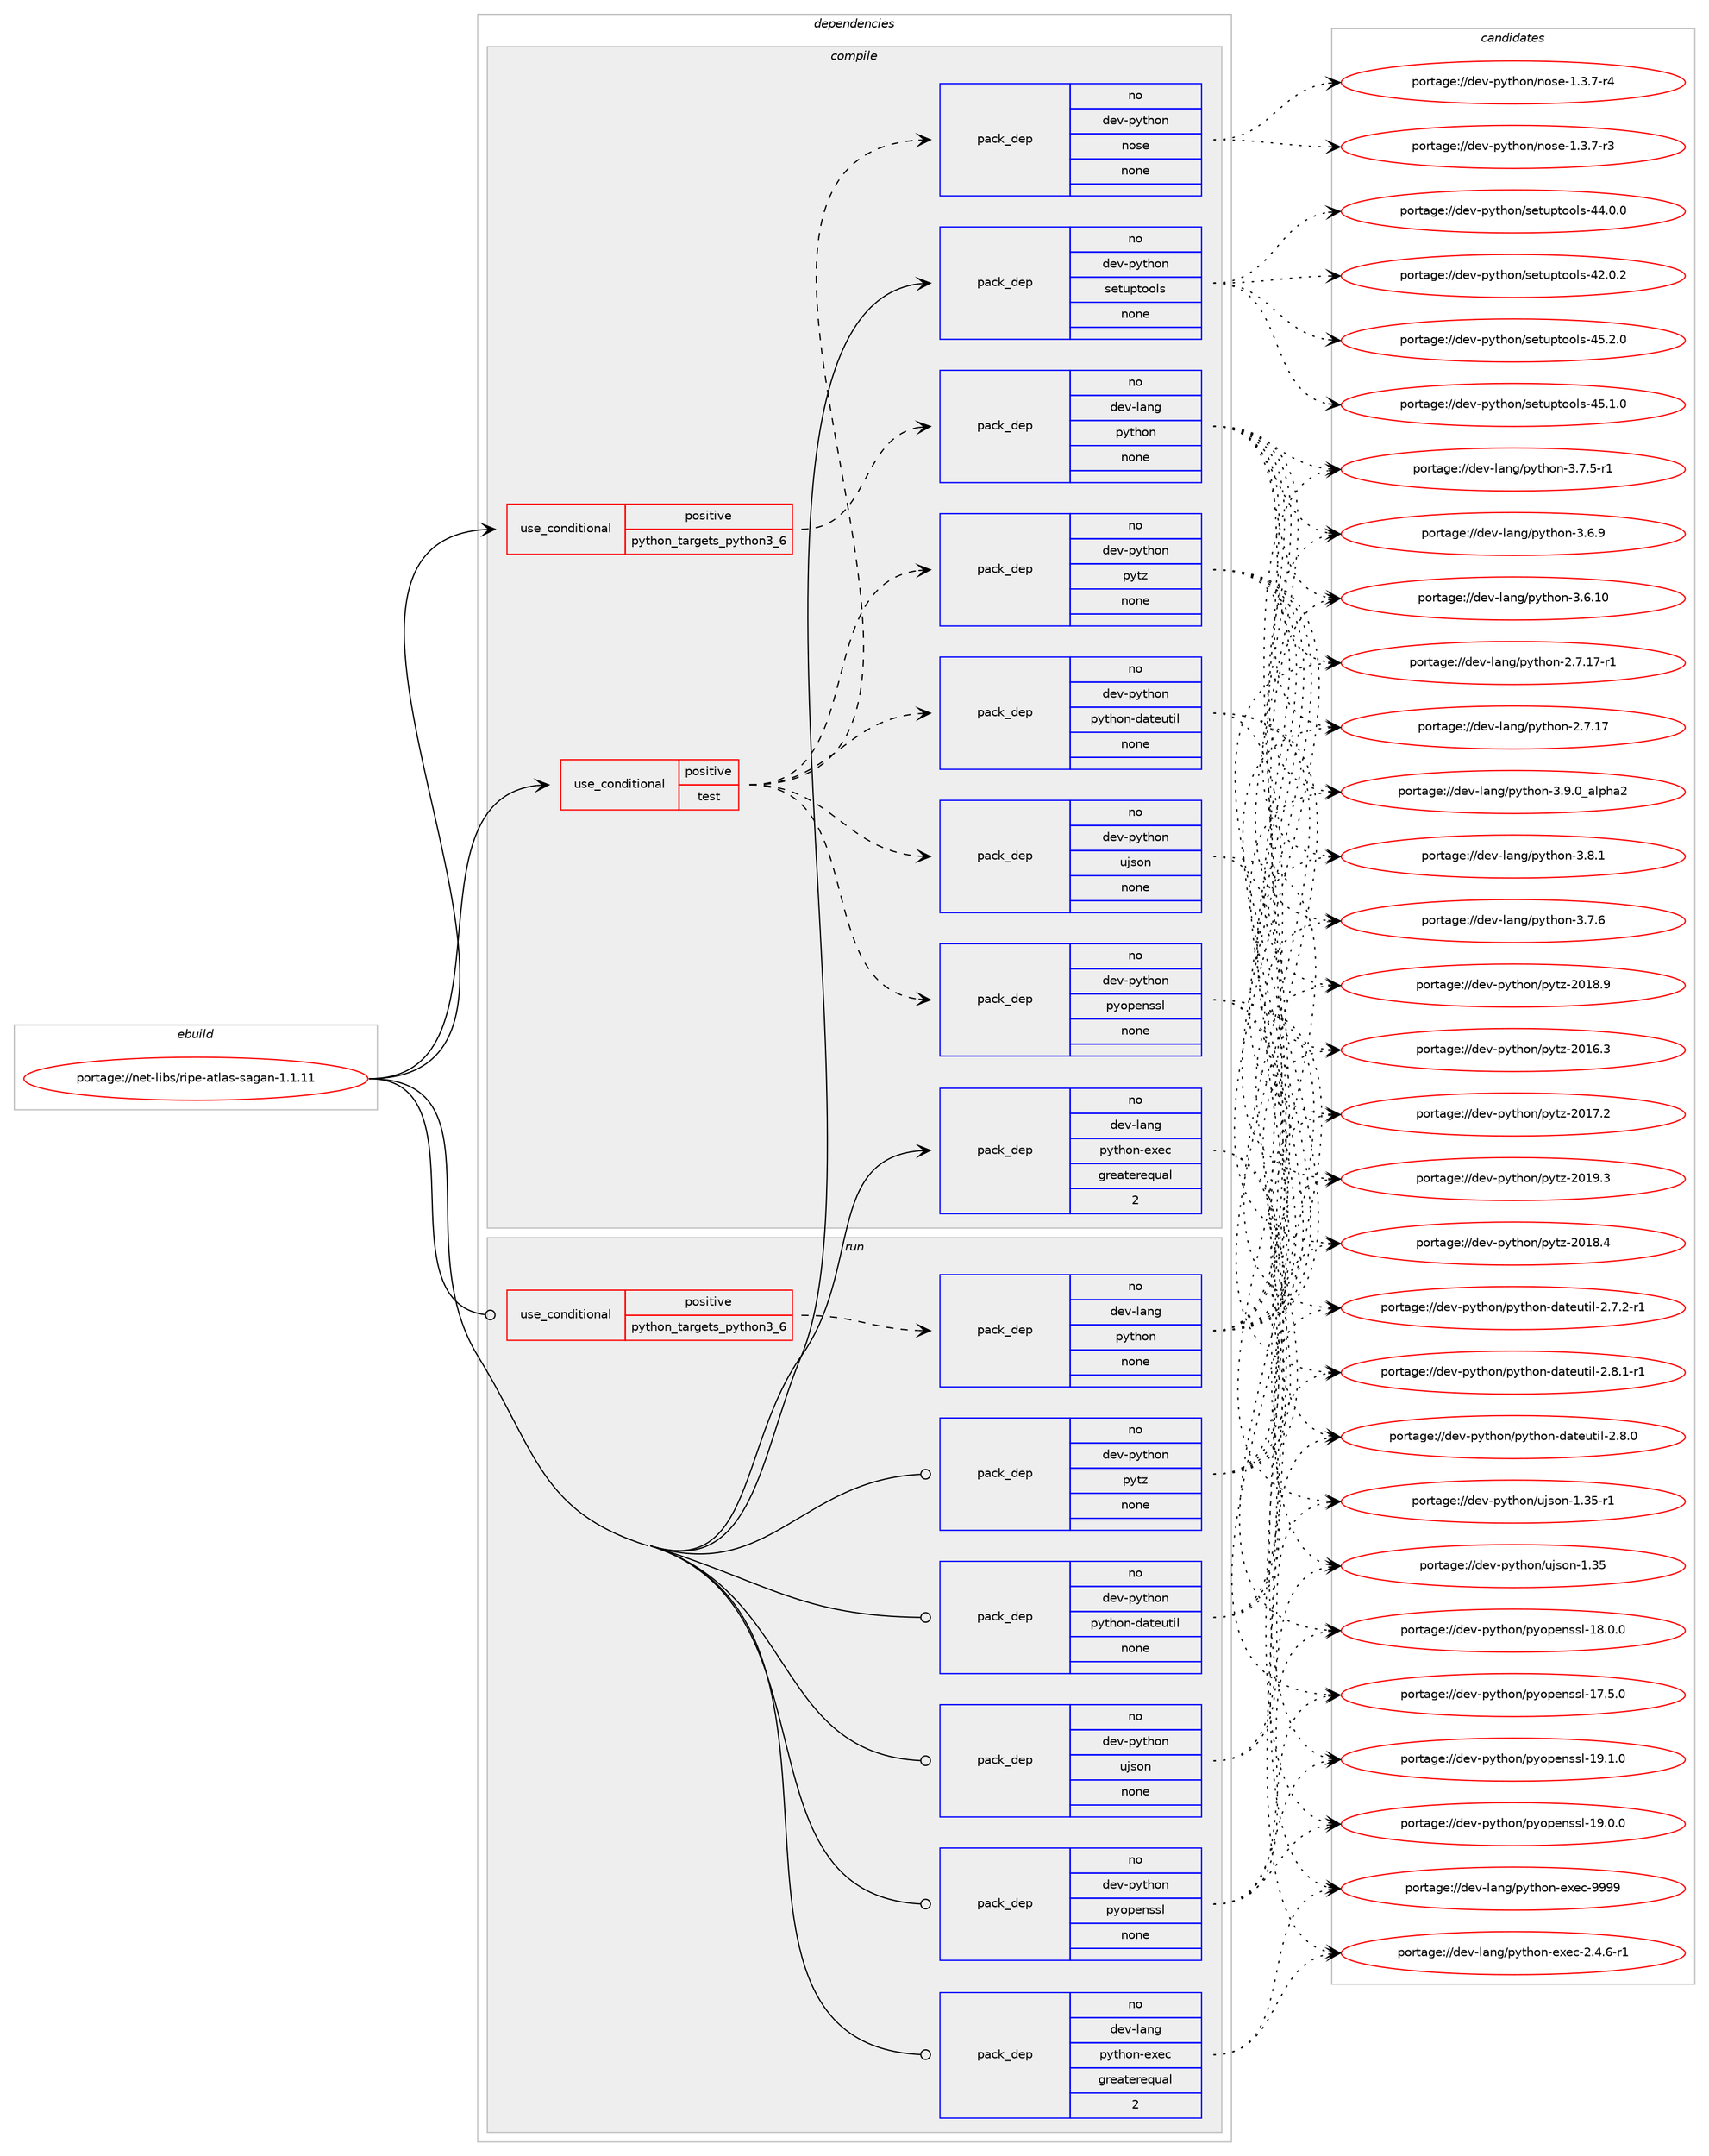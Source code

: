 digraph prolog {

# *************
# Graph options
# *************

newrank=true;
concentrate=true;
compound=true;
graph [rankdir=LR,fontname=Helvetica,fontsize=10,ranksep=1.5];#, ranksep=2.5, nodesep=0.2];
edge  [arrowhead=vee];
node  [fontname=Helvetica,fontsize=10];

# **********
# The ebuild
# **********

subgraph cluster_leftcol {
color=gray;
rank=same;
label=<<i>ebuild</i>>;
id [label="portage://net-libs/ripe-atlas-sagan-1.1.11", color=red, width=4, href="../net-libs/ripe-atlas-sagan-1.1.11.svg"];
}

# ****************
# The dependencies
# ****************

subgraph cluster_midcol {
color=gray;
label=<<i>dependencies</i>>;
subgraph cluster_compile {
fillcolor="#eeeeee";
style=filled;
label=<<i>compile</i>>;
subgraph cond28025 {
dependency132061 [label=<<TABLE BORDER="0" CELLBORDER="1" CELLSPACING="0" CELLPADDING="4"><TR><TD ROWSPAN="3" CELLPADDING="10">use_conditional</TD></TR><TR><TD>positive</TD></TR><TR><TD>python_targets_python3_6</TD></TR></TABLE>>, shape=none, color=red];
subgraph pack101834 {
dependency132062 [label=<<TABLE BORDER="0" CELLBORDER="1" CELLSPACING="0" CELLPADDING="4" WIDTH="220"><TR><TD ROWSPAN="6" CELLPADDING="30">pack_dep</TD></TR><TR><TD WIDTH="110">no</TD></TR><TR><TD>dev-lang</TD></TR><TR><TD>python</TD></TR><TR><TD>none</TD></TR><TR><TD></TD></TR></TABLE>>, shape=none, color=blue];
}
dependency132061:e -> dependency132062:w [weight=20,style="dashed",arrowhead="vee"];
}
id:e -> dependency132061:w [weight=20,style="solid",arrowhead="vee"];
subgraph cond28026 {
dependency132063 [label=<<TABLE BORDER="0" CELLBORDER="1" CELLSPACING="0" CELLPADDING="4"><TR><TD ROWSPAN="3" CELLPADDING="10">use_conditional</TD></TR><TR><TD>positive</TD></TR><TR><TD>test</TD></TR></TABLE>>, shape=none, color=red];
subgraph pack101835 {
dependency132064 [label=<<TABLE BORDER="0" CELLBORDER="1" CELLSPACING="0" CELLPADDING="4" WIDTH="220"><TR><TD ROWSPAN="6" CELLPADDING="30">pack_dep</TD></TR><TR><TD WIDTH="110">no</TD></TR><TR><TD>dev-python</TD></TR><TR><TD>python-dateutil</TD></TR><TR><TD>none</TD></TR><TR><TD></TD></TR></TABLE>>, shape=none, color=blue];
}
dependency132063:e -> dependency132064:w [weight=20,style="dashed",arrowhead="vee"];
subgraph pack101836 {
dependency132065 [label=<<TABLE BORDER="0" CELLBORDER="1" CELLSPACING="0" CELLPADDING="4" WIDTH="220"><TR><TD ROWSPAN="6" CELLPADDING="30">pack_dep</TD></TR><TR><TD WIDTH="110">no</TD></TR><TR><TD>dev-python</TD></TR><TR><TD>pytz</TD></TR><TR><TD>none</TD></TR><TR><TD></TD></TR></TABLE>>, shape=none, color=blue];
}
dependency132063:e -> dependency132065:w [weight=20,style="dashed",arrowhead="vee"];
subgraph pack101837 {
dependency132066 [label=<<TABLE BORDER="0" CELLBORDER="1" CELLSPACING="0" CELLPADDING="4" WIDTH="220"><TR><TD ROWSPAN="6" CELLPADDING="30">pack_dep</TD></TR><TR><TD WIDTH="110">no</TD></TR><TR><TD>dev-python</TD></TR><TR><TD>pyopenssl</TD></TR><TR><TD>none</TD></TR><TR><TD></TD></TR></TABLE>>, shape=none, color=blue];
}
dependency132063:e -> dependency132066:w [weight=20,style="dashed",arrowhead="vee"];
subgraph pack101838 {
dependency132067 [label=<<TABLE BORDER="0" CELLBORDER="1" CELLSPACING="0" CELLPADDING="4" WIDTH="220"><TR><TD ROWSPAN="6" CELLPADDING="30">pack_dep</TD></TR><TR><TD WIDTH="110">no</TD></TR><TR><TD>dev-python</TD></TR><TR><TD>ujson</TD></TR><TR><TD>none</TD></TR><TR><TD></TD></TR></TABLE>>, shape=none, color=blue];
}
dependency132063:e -> dependency132067:w [weight=20,style="dashed",arrowhead="vee"];
subgraph pack101839 {
dependency132068 [label=<<TABLE BORDER="0" CELLBORDER="1" CELLSPACING="0" CELLPADDING="4" WIDTH="220"><TR><TD ROWSPAN="6" CELLPADDING="30">pack_dep</TD></TR><TR><TD WIDTH="110">no</TD></TR><TR><TD>dev-python</TD></TR><TR><TD>nose</TD></TR><TR><TD>none</TD></TR><TR><TD></TD></TR></TABLE>>, shape=none, color=blue];
}
dependency132063:e -> dependency132068:w [weight=20,style="dashed",arrowhead="vee"];
}
id:e -> dependency132063:w [weight=20,style="solid",arrowhead="vee"];
subgraph pack101840 {
dependency132069 [label=<<TABLE BORDER="0" CELLBORDER="1" CELLSPACING="0" CELLPADDING="4" WIDTH="220"><TR><TD ROWSPAN="6" CELLPADDING="30">pack_dep</TD></TR><TR><TD WIDTH="110">no</TD></TR><TR><TD>dev-lang</TD></TR><TR><TD>python-exec</TD></TR><TR><TD>greaterequal</TD></TR><TR><TD>2</TD></TR></TABLE>>, shape=none, color=blue];
}
id:e -> dependency132069:w [weight=20,style="solid",arrowhead="vee"];
subgraph pack101841 {
dependency132070 [label=<<TABLE BORDER="0" CELLBORDER="1" CELLSPACING="0" CELLPADDING="4" WIDTH="220"><TR><TD ROWSPAN="6" CELLPADDING="30">pack_dep</TD></TR><TR><TD WIDTH="110">no</TD></TR><TR><TD>dev-python</TD></TR><TR><TD>setuptools</TD></TR><TR><TD>none</TD></TR><TR><TD></TD></TR></TABLE>>, shape=none, color=blue];
}
id:e -> dependency132070:w [weight=20,style="solid",arrowhead="vee"];
}
subgraph cluster_compileandrun {
fillcolor="#eeeeee";
style=filled;
label=<<i>compile and run</i>>;
}
subgraph cluster_run {
fillcolor="#eeeeee";
style=filled;
label=<<i>run</i>>;
subgraph cond28027 {
dependency132071 [label=<<TABLE BORDER="0" CELLBORDER="1" CELLSPACING="0" CELLPADDING="4"><TR><TD ROWSPAN="3" CELLPADDING="10">use_conditional</TD></TR><TR><TD>positive</TD></TR><TR><TD>python_targets_python3_6</TD></TR></TABLE>>, shape=none, color=red];
subgraph pack101842 {
dependency132072 [label=<<TABLE BORDER="0" CELLBORDER="1" CELLSPACING="0" CELLPADDING="4" WIDTH="220"><TR><TD ROWSPAN="6" CELLPADDING="30">pack_dep</TD></TR><TR><TD WIDTH="110">no</TD></TR><TR><TD>dev-lang</TD></TR><TR><TD>python</TD></TR><TR><TD>none</TD></TR><TR><TD></TD></TR></TABLE>>, shape=none, color=blue];
}
dependency132071:e -> dependency132072:w [weight=20,style="dashed",arrowhead="vee"];
}
id:e -> dependency132071:w [weight=20,style="solid",arrowhead="odot"];
subgraph pack101843 {
dependency132073 [label=<<TABLE BORDER="0" CELLBORDER="1" CELLSPACING="0" CELLPADDING="4" WIDTH="220"><TR><TD ROWSPAN="6" CELLPADDING="30">pack_dep</TD></TR><TR><TD WIDTH="110">no</TD></TR><TR><TD>dev-lang</TD></TR><TR><TD>python-exec</TD></TR><TR><TD>greaterequal</TD></TR><TR><TD>2</TD></TR></TABLE>>, shape=none, color=blue];
}
id:e -> dependency132073:w [weight=20,style="solid",arrowhead="odot"];
subgraph pack101844 {
dependency132074 [label=<<TABLE BORDER="0" CELLBORDER="1" CELLSPACING="0" CELLPADDING="4" WIDTH="220"><TR><TD ROWSPAN="6" CELLPADDING="30">pack_dep</TD></TR><TR><TD WIDTH="110">no</TD></TR><TR><TD>dev-python</TD></TR><TR><TD>pyopenssl</TD></TR><TR><TD>none</TD></TR><TR><TD></TD></TR></TABLE>>, shape=none, color=blue];
}
id:e -> dependency132074:w [weight=20,style="solid",arrowhead="odot"];
subgraph pack101845 {
dependency132075 [label=<<TABLE BORDER="0" CELLBORDER="1" CELLSPACING="0" CELLPADDING="4" WIDTH="220"><TR><TD ROWSPAN="6" CELLPADDING="30">pack_dep</TD></TR><TR><TD WIDTH="110">no</TD></TR><TR><TD>dev-python</TD></TR><TR><TD>python-dateutil</TD></TR><TR><TD>none</TD></TR><TR><TD></TD></TR></TABLE>>, shape=none, color=blue];
}
id:e -> dependency132075:w [weight=20,style="solid",arrowhead="odot"];
subgraph pack101846 {
dependency132076 [label=<<TABLE BORDER="0" CELLBORDER="1" CELLSPACING="0" CELLPADDING="4" WIDTH="220"><TR><TD ROWSPAN="6" CELLPADDING="30">pack_dep</TD></TR><TR><TD WIDTH="110">no</TD></TR><TR><TD>dev-python</TD></TR><TR><TD>pytz</TD></TR><TR><TD>none</TD></TR><TR><TD></TD></TR></TABLE>>, shape=none, color=blue];
}
id:e -> dependency132076:w [weight=20,style="solid",arrowhead="odot"];
subgraph pack101847 {
dependency132077 [label=<<TABLE BORDER="0" CELLBORDER="1" CELLSPACING="0" CELLPADDING="4" WIDTH="220"><TR><TD ROWSPAN="6" CELLPADDING="30">pack_dep</TD></TR><TR><TD WIDTH="110">no</TD></TR><TR><TD>dev-python</TD></TR><TR><TD>ujson</TD></TR><TR><TD>none</TD></TR><TR><TD></TD></TR></TABLE>>, shape=none, color=blue];
}
id:e -> dependency132077:w [weight=20,style="solid",arrowhead="odot"];
}
}

# **************
# The candidates
# **************

subgraph cluster_choices {
rank=same;
color=gray;
label=<<i>candidates</i>>;

subgraph choice101834 {
color=black;
nodesep=1;
choice10010111845108971101034711212111610411111045514657464895971081121049750 [label="portage://dev-lang/python-3.9.0_alpha2", color=red, width=4,href="../dev-lang/python-3.9.0_alpha2.svg"];
choice100101118451089711010347112121116104111110455146564649 [label="portage://dev-lang/python-3.8.1", color=red, width=4,href="../dev-lang/python-3.8.1.svg"];
choice100101118451089711010347112121116104111110455146554654 [label="portage://dev-lang/python-3.7.6", color=red, width=4,href="../dev-lang/python-3.7.6.svg"];
choice1001011184510897110103471121211161041111104551465546534511449 [label="portage://dev-lang/python-3.7.5-r1", color=red, width=4,href="../dev-lang/python-3.7.5-r1.svg"];
choice100101118451089711010347112121116104111110455146544657 [label="portage://dev-lang/python-3.6.9", color=red, width=4,href="../dev-lang/python-3.6.9.svg"];
choice10010111845108971101034711212111610411111045514654464948 [label="portage://dev-lang/python-3.6.10", color=red, width=4,href="../dev-lang/python-3.6.10.svg"];
choice100101118451089711010347112121116104111110455046554649554511449 [label="portage://dev-lang/python-2.7.17-r1", color=red, width=4,href="../dev-lang/python-2.7.17-r1.svg"];
choice10010111845108971101034711212111610411111045504655464955 [label="portage://dev-lang/python-2.7.17", color=red, width=4,href="../dev-lang/python-2.7.17.svg"];
dependency132062:e -> choice10010111845108971101034711212111610411111045514657464895971081121049750:w [style=dotted,weight="100"];
dependency132062:e -> choice100101118451089711010347112121116104111110455146564649:w [style=dotted,weight="100"];
dependency132062:e -> choice100101118451089711010347112121116104111110455146554654:w [style=dotted,weight="100"];
dependency132062:e -> choice1001011184510897110103471121211161041111104551465546534511449:w [style=dotted,weight="100"];
dependency132062:e -> choice100101118451089711010347112121116104111110455146544657:w [style=dotted,weight="100"];
dependency132062:e -> choice10010111845108971101034711212111610411111045514654464948:w [style=dotted,weight="100"];
dependency132062:e -> choice100101118451089711010347112121116104111110455046554649554511449:w [style=dotted,weight="100"];
dependency132062:e -> choice10010111845108971101034711212111610411111045504655464955:w [style=dotted,weight="100"];
}
subgraph choice101835 {
color=black;
nodesep=1;
choice100101118451121211161041111104711212111610411111045100971161011171161051084550465646494511449 [label="portage://dev-python/python-dateutil-2.8.1-r1", color=red, width=4,href="../dev-python/python-dateutil-2.8.1-r1.svg"];
choice10010111845112121116104111110471121211161041111104510097116101117116105108455046564648 [label="portage://dev-python/python-dateutil-2.8.0", color=red, width=4,href="../dev-python/python-dateutil-2.8.0.svg"];
choice100101118451121211161041111104711212111610411111045100971161011171161051084550465546504511449 [label="portage://dev-python/python-dateutil-2.7.2-r1", color=red, width=4,href="../dev-python/python-dateutil-2.7.2-r1.svg"];
dependency132064:e -> choice100101118451121211161041111104711212111610411111045100971161011171161051084550465646494511449:w [style=dotted,weight="100"];
dependency132064:e -> choice10010111845112121116104111110471121211161041111104510097116101117116105108455046564648:w [style=dotted,weight="100"];
dependency132064:e -> choice100101118451121211161041111104711212111610411111045100971161011171161051084550465546504511449:w [style=dotted,weight="100"];
}
subgraph choice101836 {
color=black;
nodesep=1;
choice100101118451121211161041111104711212111612245504849574651 [label="portage://dev-python/pytz-2019.3", color=red, width=4,href="../dev-python/pytz-2019.3.svg"];
choice100101118451121211161041111104711212111612245504849564657 [label="portage://dev-python/pytz-2018.9", color=red, width=4,href="../dev-python/pytz-2018.9.svg"];
choice100101118451121211161041111104711212111612245504849564652 [label="portage://dev-python/pytz-2018.4", color=red, width=4,href="../dev-python/pytz-2018.4.svg"];
choice100101118451121211161041111104711212111612245504849554650 [label="portage://dev-python/pytz-2017.2", color=red, width=4,href="../dev-python/pytz-2017.2.svg"];
choice100101118451121211161041111104711212111612245504849544651 [label="portage://dev-python/pytz-2016.3", color=red, width=4,href="../dev-python/pytz-2016.3.svg"];
dependency132065:e -> choice100101118451121211161041111104711212111612245504849574651:w [style=dotted,weight="100"];
dependency132065:e -> choice100101118451121211161041111104711212111612245504849564657:w [style=dotted,weight="100"];
dependency132065:e -> choice100101118451121211161041111104711212111612245504849564652:w [style=dotted,weight="100"];
dependency132065:e -> choice100101118451121211161041111104711212111612245504849554650:w [style=dotted,weight="100"];
dependency132065:e -> choice100101118451121211161041111104711212111612245504849544651:w [style=dotted,weight="100"];
}
subgraph choice101837 {
color=black;
nodesep=1;
choice100101118451121211161041111104711212111111210111011511510845495746494648 [label="portage://dev-python/pyopenssl-19.1.0", color=red, width=4,href="../dev-python/pyopenssl-19.1.0.svg"];
choice100101118451121211161041111104711212111111210111011511510845495746484648 [label="portage://dev-python/pyopenssl-19.0.0", color=red, width=4,href="../dev-python/pyopenssl-19.0.0.svg"];
choice100101118451121211161041111104711212111111210111011511510845495646484648 [label="portage://dev-python/pyopenssl-18.0.0", color=red, width=4,href="../dev-python/pyopenssl-18.0.0.svg"];
choice100101118451121211161041111104711212111111210111011511510845495546534648 [label="portage://dev-python/pyopenssl-17.5.0", color=red, width=4,href="../dev-python/pyopenssl-17.5.0.svg"];
dependency132066:e -> choice100101118451121211161041111104711212111111210111011511510845495746494648:w [style=dotted,weight="100"];
dependency132066:e -> choice100101118451121211161041111104711212111111210111011511510845495746484648:w [style=dotted,weight="100"];
dependency132066:e -> choice100101118451121211161041111104711212111111210111011511510845495646484648:w [style=dotted,weight="100"];
dependency132066:e -> choice100101118451121211161041111104711212111111210111011511510845495546534648:w [style=dotted,weight="100"];
}
subgraph choice101838 {
color=black;
nodesep=1;
choice100101118451121211161041111104711710611511111045494651534511449 [label="portage://dev-python/ujson-1.35-r1", color=red, width=4,href="../dev-python/ujson-1.35-r1.svg"];
choice10010111845112121116104111110471171061151111104549465153 [label="portage://dev-python/ujson-1.35", color=red, width=4,href="../dev-python/ujson-1.35.svg"];
dependency132067:e -> choice100101118451121211161041111104711710611511111045494651534511449:w [style=dotted,weight="100"];
dependency132067:e -> choice10010111845112121116104111110471171061151111104549465153:w [style=dotted,weight="100"];
}
subgraph choice101839 {
color=black;
nodesep=1;
choice10010111845112121116104111110471101111151014549465146554511452 [label="portage://dev-python/nose-1.3.7-r4", color=red, width=4,href="../dev-python/nose-1.3.7-r4.svg"];
choice10010111845112121116104111110471101111151014549465146554511451 [label="portage://dev-python/nose-1.3.7-r3", color=red, width=4,href="../dev-python/nose-1.3.7-r3.svg"];
dependency132068:e -> choice10010111845112121116104111110471101111151014549465146554511452:w [style=dotted,weight="100"];
dependency132068:e -> choice10010111845112121116104111110471101111151014549465146554511451:w [style=dotted,weight="100"];
}
subgraph choice101840 {
color=black;
nodesep=1;
choice10010111845108971101034711212111610411111045101120101994557575757 [label="portage://dev-lang/python-exec-9999", color=red, width=4,href="../dev-lang/python-exec-9999.svg"];
choice10010111845108971101034711212111610411111045101120101994550465246544511449 [label="portage://dev-lang/python-exec-2.4.6-r1", color=red, width=4,href="../dev-lang/python-exec-2.4.6-r1.svg"];
dependency132069:e -> choice10010111845108971101034711212111610411111045101120101994557575757:w [style=dotted,weight="100"];
dependency132069:e -> choice10010111845108971101034711212111610411111045101120101994550465246544511449:w [style=dotted,weight="100"];
}
subgraph choice101841 {
color=black;
nodesep=1;
choice100101118451121211161041111104711510111611711211611111110811545525346504648 [label="portage://dev-python/setuptools-45.2.0", color=red, width=4,href="../dev-python/setuptools-45.2.0.svg"];
choice100101118451121211161041111104711510111611711211611111110811545525346494648 [label="portage://dev-python/setuptools-45.1.0", color=red, width=4,href="../dev-python/setuptools-45.1.0.svg"];
choice100101118451121211161041111104711510111611711211611111110811545525246484648 [label="portage://dev-python/setuptools-44.0.0", color=red, width=4,href="../dev-python/setuptools-44.0.0.svg"];
choice100101118451121211161041111104711510111611711211611111110811545525046484650 [label="portage://dev-python/setuptools-42.0.2", color=red, width=4,href="../dev-python/setuptools-42.0.2.svg"];
dependency132070:e -> choice100101118451121211161041111104711510111611711211611111110811545525346504648:w [style=dotted,weight="100"];
dependency132070:e -> choice100101118451121211161041111104711510111611711211611111110811545525346494648:w [style=dotted,weight="100"];
dependency132070:e -> choice100101118451121211161041111104711510111611711211611111110811545525246484648:w [style=dotted,weight="100"];
dependency132070:e -> choice100101118451121211161041111104711510111611711211611111110811545525046484650:w [style=dotted,weight="100"];
}
subgraph choice101842 {
color=black;
nodesep=1;
choice10010111845108971101034711212111610411111045514657464895971081121049750 [label="portage://dev-lang/python-3.9.0_alpha2", color=red, width=4,href="../dev-lang/python-3.9.0_alpha2.svg"];
choice100101118451089711010347112121116104111110455146564649 [label="portage://dev-lang/python-3.8.1", color=red, width=4,href="../dev-lang/python-3.8.1.svg"];
choice100101118451089711010347112121116104111110455146554654 [label="portage://dev-lang/python-3.7.6", color=red, width=4,href="../dev-lang/python-3.7.6.svg"];
choice1001011184510897110103471121211161041111104551465546534511449 [label="portage://dev-lang/python-3.7.5-r1", color=red, width=4,href="../dev-lang/python-3.7.5-r1.svg"];
choice100101118451089711010347112121116104111110455146544657 [label="portage://dev-lang/python-3.6.9", color=red, width=4,href="../dev-lang/python-3.6.9.svg"];
choice10010111845108971101034711212111610411111045514654464948 [label="portage://dev-lang/python-3.6.10", color=red, width=4,href="../dev-lang/python-3.6.10.svg"];
choice100101118451089711010347112121116104111110455046554649554511449 [label="portage://dev-lang/python-2.7.17-r1", color=red, width=4,href="../dev-lang/python-2.7.17-r1.svg"];
choice10010111845108971101034711212111610411111045504655464955 [label="portage://dev-lang/python-2.7.17", color=red, width=4,href="../dev-lang/python-2.7.17.svg"];
dependency132072:e -> choice10010111845108971101034711212111610411111045514657464895971081121049750:w [style=dotted,weight="100"];
dependency132072:e -> choice100101118451089711010347112121116104111110455146564649:w [style=dotted,weight="100"];
dependency132072:e -> choice100101118451089711010347112121116104111110455146554654:w [style=dotted,weight="100"];
dependency132072:e -> choice1001011184510897110103471121211161041111104551465546534511449:w [style=dotted,weight="100"];
dependency132072:e -> choice100101118451089711010347112121116104111110455146544657:w [style=dotted,weight="100"];
dependency132072:e -> choice10010111845108971101034711212111610411111045514654464948:w [style=dotted,weight="100"];
dependency132072:e -> choice100101118451089711010347112121116104111110455046554649554511449:w [style=dotted,weight="100"];
dependency132072:e -> choice10010111845108971101034711212111610411111045504655464955:w [style=dotted,weight="100"];
}
subgraph choice101843 {
color=black;
nodesep=1;
choice10010111845108971101034711212111610411111045101120101994557575757 [label="portage://dev-lang/python-exec-9999", color=red, width=4,href="../dev-lang/python-exec-9999.svg"];
choice10010111845108971101034711212111610411111045101120101994550465246544511449 [label="portage://dev-lang/python-exec-2.4.6-r1", color=red, width=4,href="../dev-lang/python-exec-2.4.6-r1.svg"];
dependency132073:e -> choice10010111845108971101034711212111610411111045101120101994557575757:w [style=dotted,weight="100"];
dependency132073:e -> choice10010111845108971101034711212111610411111045101120101994550465246544511449:w [style=dotted,weight="100"];
}
subgraph choice101844 {
color=black;
nodesep=1;
choice100101118451121211161041111104711212111111210111011511510845495746494648 [label="portage://dev-python/pyopenssl-19.1.0", color=red, width=4,href="../dev-python/pyopenssl-19.1.0.svg"];
choice100101118451121211161041111104711212111111210111011511510845495746484648 [label="portage://dev-python/pyopenssl-19.0.0", color=red, width=4,href="../dev-python/pyopenssl-19.0.0.svg"];
choice100101118451121211161041111104711212111111210111011511510845495646484648 [label="portage://dev-python/pyopenssl-18.0.0", color=red, width=4,href="../dev-python/pyopenssl-18.0.0.svg"];
choice100101118451121211161041111104711212111111210111011511510845495546534648 [label="portage://dev-python/pyopenssl-17.5.0", color=red, width=4,href="../dev-python/pyopenssl-17.5.0.svg"];
dependency132074:e -> choice100101118451121211161041111104711212111111210111011511510845495746494648:w [style=dotted,weight="100"];
dependency132074:e -> choice100101118451121211161041111104711212111111210111011511510845495746484648:w [style=dotted,weight="100"];
dependency132074:e -> choice100101118451121211161041111104711212111111210111011511510845495646484648:w [style=dotted,weight="100"];
dependency132074:e -> choice100101118451121211161041111104711212111111210111011511510845495546534648:w [style=dotted,weight="100"];
}
subgraph choice101845 {
color=black;
nodesep=1;
choice100101118451121211161041111104711212111610411111045100971161011171161051084550465646494511449 [label="portage://dev-python/python-dateutil-2.8.1-r1", color=red, width=4,href="../dev-python/python-dateutil-2.8.1-r1.svg"];
choice10010111845112121116104111110471121211161041111104510097116101117116105108455046564648 [label="portage://dev-python/python-dateutil-2.8.0", color=red, width=4,href="../dev-python/python-dateutil-2.8.0.svg"];
choice100101118451121211161041111104711212111610411111045100971161011171161051084550465546504511449 [label="portage://dev-python/python-dateutil-2.7.2-r1", color=red, width=4,href="../dev-python/python-dateutil-2.7.2-r1.svg"];
dependency132075:e -> choice100101118451121211161041111104711212111610411111045100971161011171161051084550465646494511449:w [style=dotted,weight="100"];
dependency132075:e -> choice10010111845112121116104111110471121211161041111104510097116101117116105108455046564648:w [style=dotted,weight="100"];
dependency132075:e -> choice100101118451121211161041111104711212111610411111045100971161011171161051084550465546504511449:w [style=dotted,weight="100"];
}
subgraph choice101846 {
color=black;
nodesep=1;
choice100101118451121211161041111104711212111612245504849574651 [label="portage://dev-python/pytz-2019.3", color=red, width=4,href="../dev-python/pytz-2019.3.svg"];
choice100101118451121211161041111104711212111612245504849564657 [label="portage://dev-python/pytz-2018.9", color=red, width=4,href="../dev-python/pytz-2018.9.svg"];
choice100101118451121211161041111104711212111612245504849564652 [label="portage://dev-python/pytz-2018.4", color=red, width=4,href="../dev-python/pytz-2018.4.svg"];
choice100101118451121211161041111104711212111612245504849554650 [label="portage://dev-python/pytz-2017.2", color=red, width=4,href="../dev-python/pytz-2017.2.svg"];
choice100101118451121211161041111104711212111612245504849544651 [label="portage://dev-python/pytz-2016.3", color=red, width=4,href="../dev-python/pytz-2016.3.svg"];
dependency132076:e -> choice100101118451121211161041111104711212111612245504849574651:w [style=dotted,weight="100"];
dependency132076:e -> choice100101118451121211161041111104711212111612245504849564657:w [style=dotted,weight="100"];
dependency132076:e -> choice100101118451121211161041111104711212111612245504849564652:w [style=dotted,weight="100"];
dependency132076:e -> choice100101118451121211161041111104711212111612245504849554650:w [style=dotted,weight="100"];
dependency132076:e -> choice100101118451121211161041111104711212111612245504849544651:w [style=dotted,weight="100"];
}
subgraph choice101847 {
color=black;
nodesep=1;
choice100101118451121211161041111104711710611511111045494651534511449 [label="portage://dev-python/ujson-1.35-r1", color=red, width=4,href="../dev-python/ujson-1.35-r1.svg"];
choice10010111845112121116104111110471171061151111104549465153 [label="portage://dev-python/ujson-1.35", color=red, width=4,href="../dev-python/ujson-1.35.svg"];
dependency132077:e -> choice100101118451121211161041111104711710611511111045494651534511449:w [style=dotted,weight="100"];
dependency132077:e -> choice10010111845112121116104111110471171061151111104549465153:w [style=dotted,weight="100"];
}
}

}
